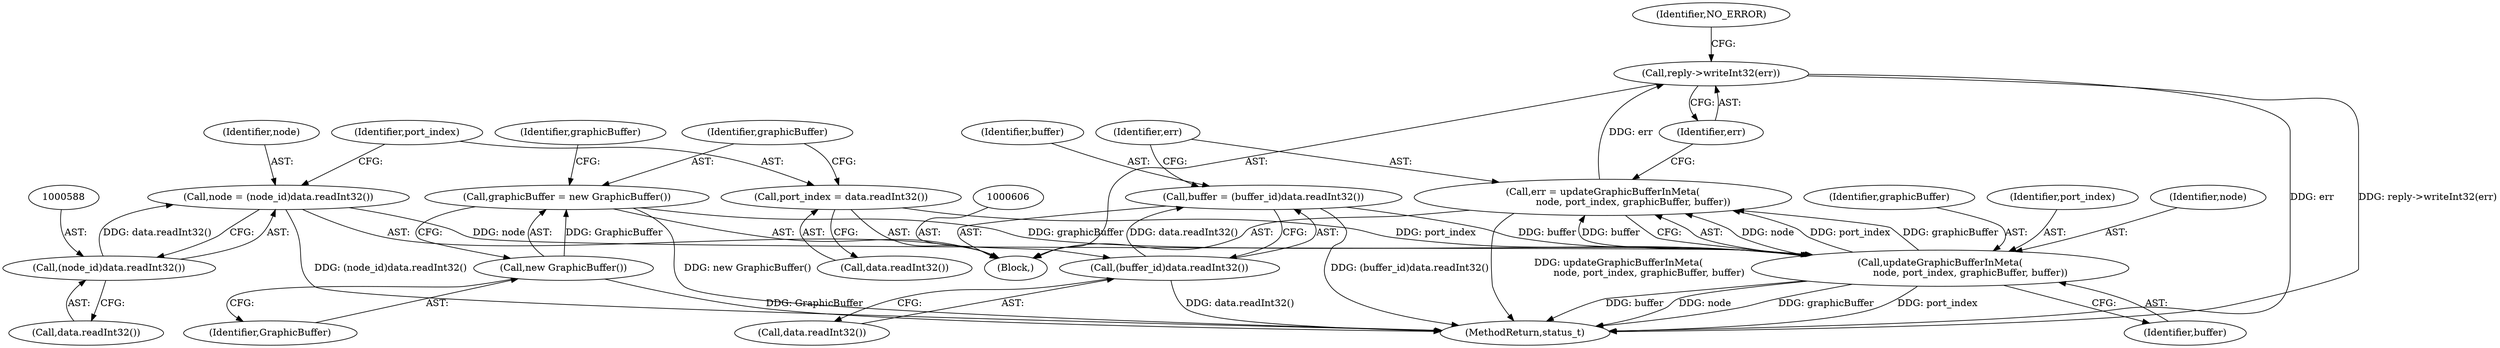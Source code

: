 digraph "0_Android_25be9ac20db51044e1b09ca67906355e4f328d48_0@API" {
"1000616" [label="(Call,reply->writeInt32(err))"];
"1000609" [label="(Call,err = updateGraphicBufferInMeta(\n                    node, port_index, graphicBuffer, buffer))"];
"1000611" [label="(Call,updateGraphicBufferInMeta(\n                    node, port_index, graphicBuffer, buffer))"];
"1000585" [label="(Call,node = (node_id)data.readInt32())"];
"1000587" [label="(Call,(node_id)data.readInt32())"];
"1000591" [label="(Call,port_index = data.readInt32())"];
"1000595" [label="(Call,graphicBuffer = new GraphicBuffer())"];
"1000597" [label="(Call,new GraphicBuffer())"];
"1000603" [label="(Call,buffer = (buffer_id)data.readInt32())"];
"1000605" [label="(Call,(buffer_id)data.readInt32())"];
"1000611" [label="(Call,updateGraphicBufferInMeta(\n                    node, port_index, graphicBuffer, buffer))"];
"1000601" [label="(Identifier,graphicBuffer)"];
"1000605" [label="(Call,(buffer_id)data.readInt32())"];
"1000614" [label="(Identifier,graphicBuffer)"];
"1000603" [label="(Call,buffer = (buffer_id)data.readInt32())"];
"1000597" [label="(Call,new GraphicBuffer())"];
"1000579" [label="(Block,)"];
"1000604" [label="(Identifier,buffer)"];
"1000617" [label="(Identifier,err)"];
"1000616" [label="(Call,reply->writeInt32(err))"];
"1000613" [label="(Identifier,port_index)"];
"1000589" [label="(Call,data.readInt32())"];
"1000598" [label="(Identifier,GraphicBuffer)"];
"1000585" [label="(Call,node = (node_id)data.readInt32())"];
"1000591" [label="(Call,port_index = data.readInt32())"];
"1000587" [label="(Call,(node_id)data.readInt32())"];
"1000595" [label="(Call,graphicBuffer = new GraphicBuffer())"];
"1000615" [label="(Identifier,buffer)"];
"1000586" [label="(Identifier,node)"];
"1000596" [label="(Identifier,graphicBuffer)"];
"1000609" [label="(Call,err = updateGraphicBufferInMeta(\n                    node, port_index, graphicBuffer, buffer))"];
"1000619" [label="(Identifier,NO_ERROR)"];
"1000607" [label="(Call,data.readInt32())"];
"1000592" [label="(Identifier,port_index)"];
"1000612" [label="(Identifier,node)"];
"1000610" [label="(Identifier,err)"];
"1000593" [label="(Call,data.readInt32())"];
"1001056" [label="(MethodReturn,status_t)"];
"1000616" -> "1000579"  [label="AST: "];
"1000616" -> "1000617"  [label="CFG: "];
"1000617" -> "1000616"  [label="AST: "];
"1000619" -> "1000616"  [label="CFG: "];
"1000616" -> "1001056"  [label="DDG: err"];
"1000616" -> "1001056"  [label="DDG: reply->writeInt32(err)"];
"1000609" -> "1000616"  [label="DDG: err"];
"1000609" -> "1000579"  [label="AST: "];
"1000609" -> "1000611"  [label="CFG: "];
"1000610" -> "1000609"  [label="AST: "];
"1000611" -> "1000609"  [label="AST: "];
"1000617" -> "1000609"  [label="CFG: "];
"1000609" -> "1001056"  [label="DDG: updateGraphicBufferInMeta(\n                    node, port_index, graphicBuffer, buffer)"];
"1000611" -> "1000609"  [label="DDG: node"];
"1000611" -> "1000609"  [label="DDG: port_index"];
"1000611" -> "1000609"  [label="DDG: graphicBuffer"];
"1000611" -> "1000609"  [label="DDG: buffer"];
"1000611" -> "1000615"  [label="CFG: "];
"1000612" -> "1000611"  [label="AST: "];
"1000613" -> "1000611"  [label="AST: "];
"1000614" -> "1000611"  [label="AST: "];
"1000615" -> "1000611"  [label="AST: "];
"1000611" -> "1001056"  [label="DDG: graphicBuffer"];
"1000611" -> "1001056"  [label="DDG: port_index"];
"1000611" -> "1001056"  [label="DDG: buffer"];
"1000611" -> "1001056"  [label="DDG: node"];
"1000585" -> "1000611"  [label="DDG: node"];
"1000591" -> "1000611"  [label="DDG: port_index"];
"1000595" -> "1000611"  [label="DDG: graphicBuffer"];
"1000603" -> "1000611"  [label="DDG: buffer"];
"1000585" -> "1000579"  [label="AST: "];
"1000585" -> "1000587"  [label="CFG: "];
"1000586" -> "1000585"  [label="AST: "];
"1000587" -> "1000585"  [label="AST: "];
"1000592" -> "1000585"  [label="CFG: "];
"1000585" -> "1001056"  [label="DDG: (node_id)data.readInt32()"];
"1000587" -> "1000585"  [label="DDG: data.readInt32()"];
"1000587" -> "1000589"  [label="CFG: "];
"1000588" -> "1000587"  [label="AST: "];
"1000589" -> "1000587"  [label="AST: "];
"1000591" -> "1000579"  [label="AST: "];
"1000591" -> "1000593"  [label="CFG: "];
"1000592" -> "1000591"  [label="AST: "];
"1000593" -> "1000591"  [label="AST: "];
"1000596" -> "1000591"  [label="CFG: "];
"1000595" -> "1000579"  [label="AST: "];
"1000595" -> "1000597"  [label="CFG: "];
"1000596" -> "1000595"  [label="AST: "];
"1000597" -> "1000595"  [label="AST: "];
"1000601" -> "1000595"  [label="CFG: "];
"1000595" -> "1001056"  [label="DDG: new GraphicBuffer()"];
"1000597" -> "1000595"  [label="DDG: GraphicBuffer"];
"1000597" -> "1000598"  [label="CFG: "];
"1000598" -> "1000597"  [label="AST: "];
"1000597" -> "1001056"  [label="DDG: GraphicBuffer"];
"1000603" -> "1000579"  [label="AST: "];
"1000603" -> "1000605"  [label="CFG: "];
"1000604" -> "1000603"  [label="AST: "];
"1000605" -> "1000603"  [label="AST: "];
"1000610" -> "1000603"  [label="CFG: "];
"1000603" -> "1001056"  [label="DDG: (buffer_id)data.readInt32()"];
"1000605" -> "1000603"  [label="DDG: data.readInt32()"];
"1000605" -> "1000607"  [label="CFG: "];
"1000606" -> "1000605"  [label="AST: "];
"1000607" -> "1000605"  [label="AST: "];
"1000605" -> "1001056"  [label="DDG: data.readInt32()"];
}
